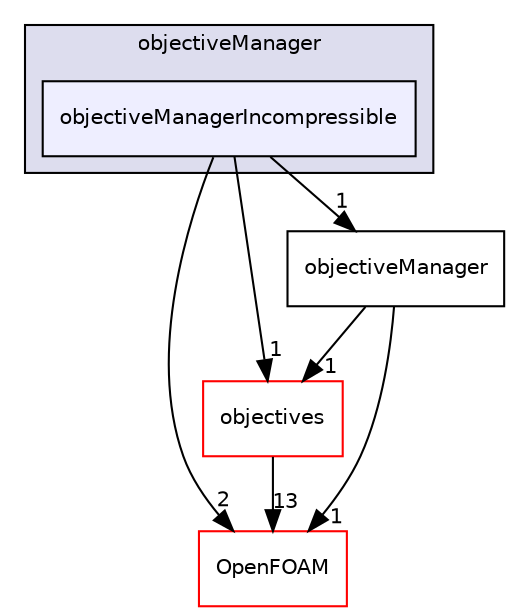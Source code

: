 digraph "src/optimisation/adjointOptimisation/adjoint/objectiveManager/objectiveManagerIncompressible" {
  bgcolor=transparent;
  compound=true
  node [ fontsize="10", fontname="Helvetica"];
  edge [ labelfontsize="10", labelfontname="Helvetica"];
  subgraph clusterdir_df4d411816fa2103c27e0f87f824bd4d {
    graph [ bgcolor="#ddddee", pencolor="black", label="objectiveManager" fontname="Helvetica", fontsize="10", URL="dir_df4d411816fa2103c27e0f87f824bd4d.html"]
  dir_ebb5e3b89b33e23a5087845c4aebabac [shape=box, label="objectiveManagerIncompressible", style="filled", fillcolor="#eeeeff", pencolor="black", URL="dir_ebb5e3b89b33e23a5087845c4aebabac.html"];
  }
  dir_1b1529705a9baeac752d91ac401dda71 [shape=box label="objectives" color="red" URL="dir_1b1529705a9baeac752d91ac401dda71.html"];
  dir_c5473ff19b20e6ec4dfe5c310b3778a8 [shape=box label="OpenFOAM" color="red" URL="dir_c5473ff19b20e6ec4dfe5c310b3778a8.html"];
  dir_7da1a9996074e9098aa6c61f44ae19f3 [shape=box label="objectiveManager" URL="dir_7da1a9996074e9098aa6c61f44ae19f3.html"];
  dir_1b1529705a9baeac752d91ac401dda71->dir_c5473ff19b20e6ec4dfe5c310b3778a8 [headlabel="13", labeldistance=1.5 headhref="dir_002825_002151.html"];
  dir_ebb5e3b89b33e23a5087845c4aebabac->dir_1b1529705a9baeac752d91ac401dda71 [headlabel="1", labeldistance=1.5 headhref="dir_002824_002825.html"];
  dir_ebb5e3b89b33e23a5087845c4aebabac->dir_c5473ff19b20e6ec4dfe5c310b3778a8 [headlabel="2", labeldistance=1.5 headhref="dir_002824_002151.html"];
  dir_ebb5e3b89b33e23a5087845c4aebabac->dir_7da1a9996074e9098aa6c61f44ae19f3 [headlabel="1", labeldistance=1.5 headhref="dir_002824_002823.html"];
  dir_7da1a9996074e9098aa6c61f44ae19f3->dir_1b1529705a9baeac752d91ac401dda71 [headlabel="1", labeldistance=1.5 headhref="dir_002823_002825.html"];
  dir_7da1a9996074e9098aa6c61f44ae19f3->dir_c5473ff19b20e6ec4dfe5c310b3778a8 [headlabel="1", labeldistance=1.5 headhref="dir_002823_002151.html"];
}
